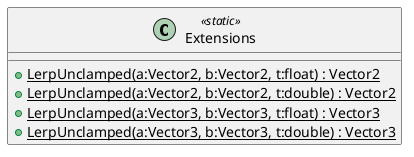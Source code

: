 @startuml
class Extensions <<static>> {
    + {static} LerpUnclamped(a:Vector2, b:Vector2, t:float) : Vector2
    + {static} LerpUnclamped(a:Vector2, b:Vector2, t:double) : Vector2
    + {static} LerpUnclamped(a:Vector3, b:Vector3, t:float) : Vector3
    + {static} LerpUnclamped(a:Vector3, b:Vector3, t:double) : Vector3
}
@enduml

